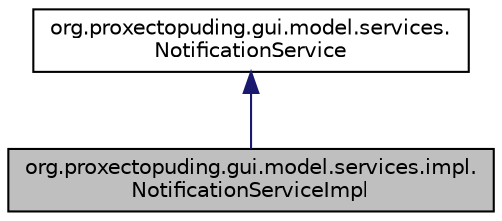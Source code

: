 digraph "org.proxectopuding.gui.model.services.impl.NotificationServiceImpl"
{
  edge [fontname="Helvetica",fontsize="10",labelfontname="Helvetica",labelfontsize="10"];
  node [fontname="Helvetica",fontsize="10",shape=record];
  Node0 [label="org.proxectopuding.gui.model.services.impl.\lNotificationServiceImpl",height=0.2,width=0.4,color="black", fillcolor="grey75", style="filled", fontcolor="black"];
  Node1 -> Node0 [dir="back",color="midnightblue",fontsize="10",style="solid",fontname="Helvetica"];
  Node1 [label="org.proxectopuding.gui.model.services.\lNotificationService",height=0.2,width=0.4,color="black", fillcolor="white", style="filled",URL="$interfaceorg_1_1proxectopuding_1_1gui_1_1model_1_1services_1_1NotificationService.html"];
}
